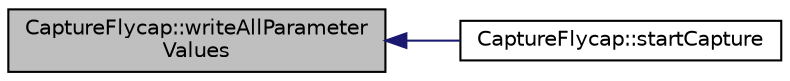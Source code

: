 digraph "CaptureFlycap::writeAllParameterValues"
{
 // INTERACTIVE_SVG=YES
  edge [fontname="Helvetica",fontsize="10",labelfontname="Helvetica",labelfontsize="10"];
  node [fontname="Helvetica",fontsize="10",shape=record];
  rankdir="LR";
  Node1 [label="CaptureFlycap::writeAllParameter\lValues",height=0.2,width=0.4,color="black", fillcolor="grey75", style="filled", fontcolor="black"];
  Node1 -> Node2 [dir="back",color="midnightblue",fontsize="10",style="solid",fontname="Helvetica"];
  Node2 [label="CaptureFlycap::startCapture",height=0.2,width=0.4,color="black", fillcolor="white", style="filled",URL="$d0/de8/class_capture_flycap.html#a8228ab6e3ef85896ec9843dca6433bfb",tooltip="Initialize the interface and start capture. "];
}
